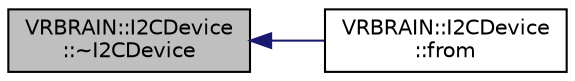 digraph "VRBRAIN::I2CDevice::~I2CDevice"
{
 // INTERACTIVE_SVG=YES
  edge [fontname="Helvetica",fontsize="10",labelfontname="Helvetica",labelfontsize="10"];
  node [fontname="Helvetica",fontsize="10",shape=record];
  rankdir="LR";
  Node1 [label="VRBRAIN::I2CDevice\l::~I2CDevice",height=0.2,width=0.4,color="black", fillcolor="grey75", style="filled", fontcolor="black"];
  Node1 -> Node2 [dir="back",color="midnightblue",fontsize="10",style="solid",fontname="Helvetica"];
  Node2 [label="VRBRAIN::I2CDevice\l::from",height=0.2,width=0.4,color="black", fillcolor="white", style="filled",URL="$classVRBRAIN_1_1I2CDevice.html#a73a4cb8512a39064bbcb4c77c040878b"];
}
